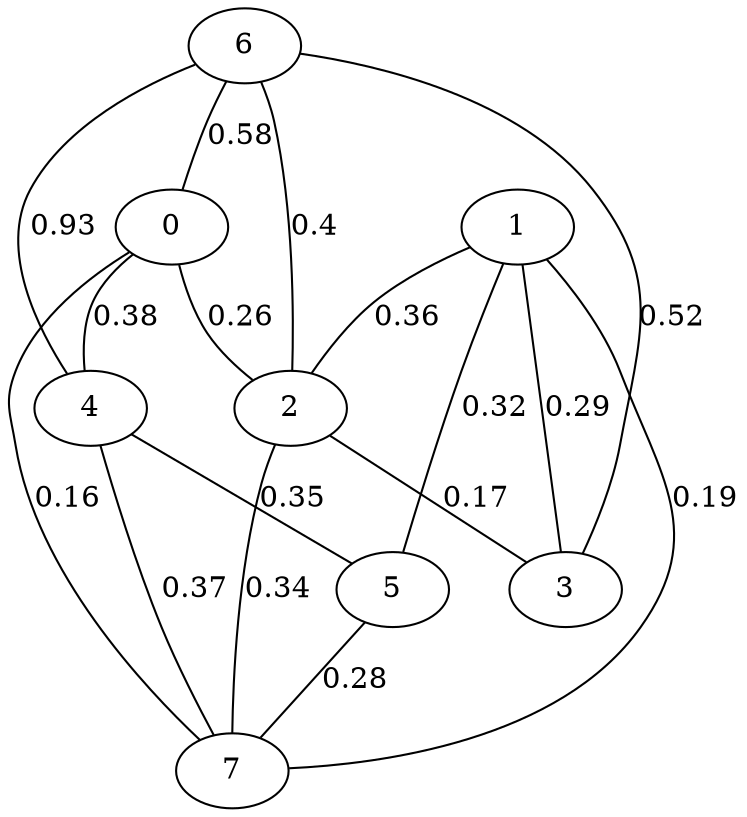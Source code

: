strict graph g {
	5--7[label="0.28"];
	4--5[label="0.35"];
	4--7[label="0.37"];
	6--4[label="0.93"];
	3--6[label="0.52"];
	2--3[label="0.17"];
	2--7[label="0.34"];
	6--2[label="0.4"];
	1--5[label="0.32"];
	1--7[label="0.19"];
	1--2[label="0.36"];
	1--3[label="0.29"];
	0--7[label="0.16"];
	0--4[label="0.38"];
	0--2[label="0.26"];
	6--0[label="0.58"];
	overlap=false;
	splines=true;
	sep=.1;
}